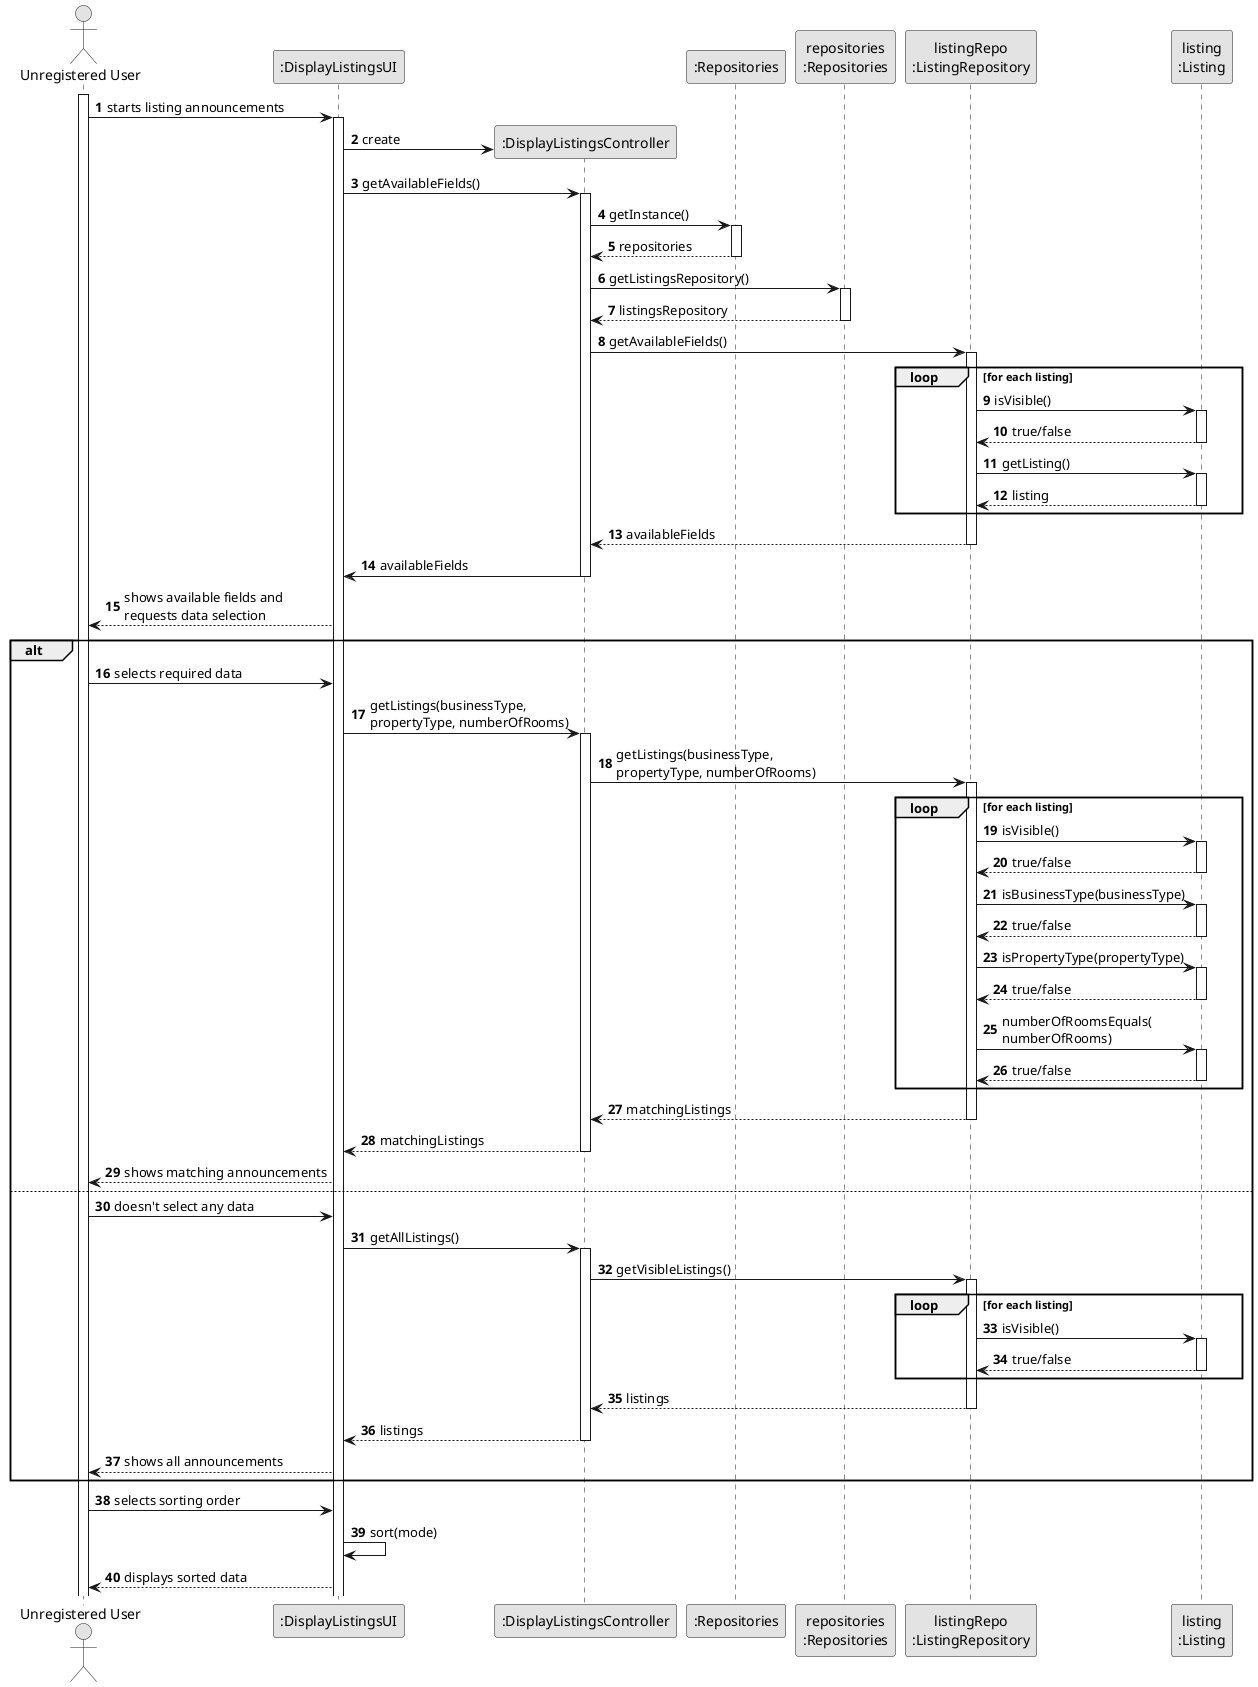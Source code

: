 @startuml
skinparam monochrome true
skinparam packageStyle rectangle
skinparam shadowing false

autonumber

'hide footbox
actor "Unregistered User" as UR
participant ":DisplayListingsUI" as UI
participant ":DisplayListingsUI" as UI
participant ":DisplayListingsController" as CTRL
participant ":Repositories" as reposclass
participant "repositories\n:Repositories" as repositories
participant "listingRepo\n:ListingRepository" as LRepo
participant "listing\n:Listing" as listing



activate UR
UR -> UI: starts listing announcements
activate UI
UI -> CTRL**: create
UI -> CTRL: getAvailableFields()
activate CTRL

CTRL -> reposclass: getInstance()
activate reposclass
reposclass --> CTRL: repositories
deactivate reposclass
CTRL -> repositories: getListingsRepository()
activate repositories
repositories --> CTRL: listingsRepository
deactivate repositories
CTRL -> LRepo: getAvailableFields()
activate LRepo
loop for each listing
LRepo -> listing: isVisible()
activate listing
return true/false
'LRepo -> listing: getBusinessType()
LRepo -> listing: getListing()
activate listing
return listing
'listing --> LRepo: businessType
'LRepo -> listing: getPropertyType()
'listing --> LRepo: propertyType
'LRepo -> listing: getNumberOfRooms()
'listing --> LRepo: numberOfRooms
deactivate listing
end
LRepo --> CTRL: availableFields
deactivate LRepo

CTRL -> UI: availableFields
deactivate CTRL

UI --> UR: shows available fields and\nrequests data selection
alt
UR -> UI: selects required data
UI -> CTRL: getListings(businessType,\npropertyType, numberOfRooms)
activate CTRL
CTRL -> LRepo: getListings(businessType,\npropertyType, numberOfRooms)
activate LRepo
loop for each listing
LRepo -> listing: isVisible()
activate listing
return true/false
deactivate listing
LRepo -> listing: isBusinessType(businessType)
activate listing
return true/false
deactivate listing

LRepo -> listing: isPropertyType(propertyType)
activate listing
return true/false
deactivate listing

LRepo -> listing: numberOfRoomsEquals(\nnumberOfRooms)
activate listing
return true/false
deactivate listing


end

LRepo --> CTRL: matchingListings
deactivate LRepo
CTRL --> UI: matchingListings
deactivate CTRL
UI --> UR: shows matching announcements
else
UR -> UI: doesn't select any data
UI -> CTRL: getAllListings()
activate CTRL
CTRL -> LRepo: getVisibleListings()
activate LRepo
loop for each listing
LRepo -> listing: isVisible()
activate listing
return true/false
deactivate listing
end
LRepo --> CTRL: listings
deactivate LRepo

CTRL --> UI: listings
deactivate CTRL
UI --> UR: shows all announcements

end 'ALT fragment end

UR -> UI: selects sorting order
UI -> UI: sort(mode)
UI --> UR: displays sorted data


@enduml